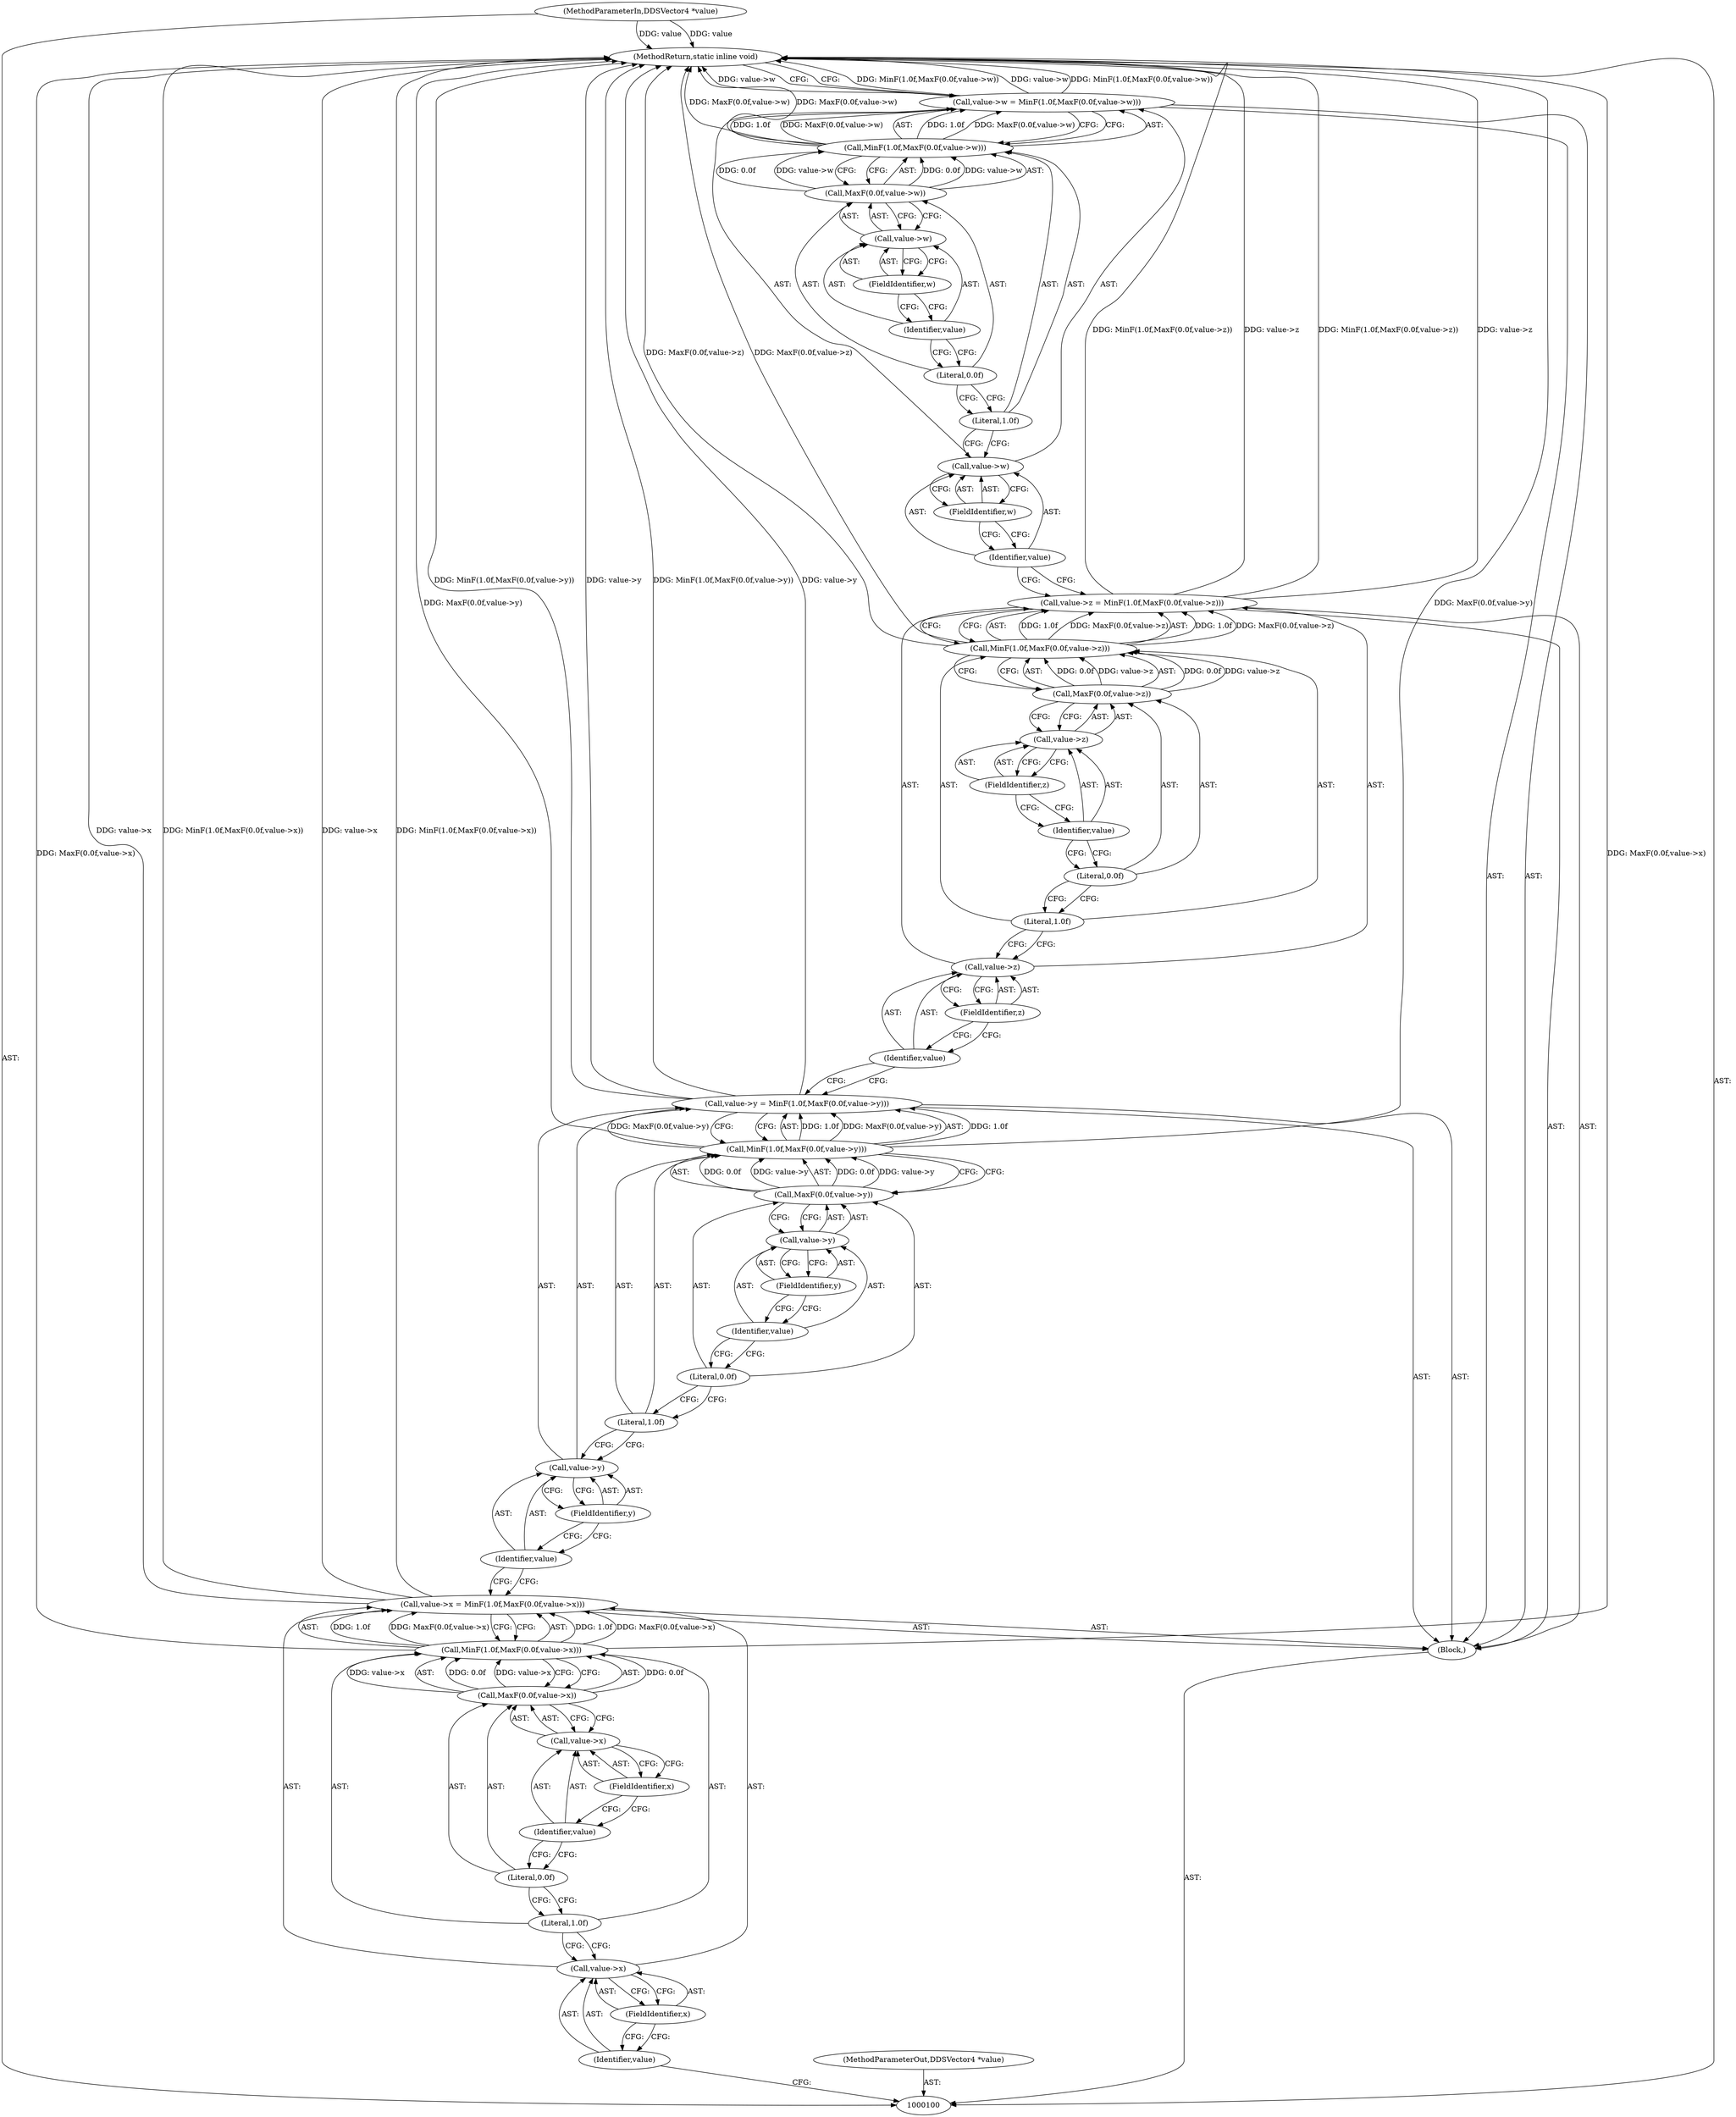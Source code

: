 digraph "1_ImageMagick_d7325bac173492b358417a0ad49fabad44447d52_7" {
"1000147" [label="(MethodReturn,static inline void)"];
"1000101" [label="(MethodParameterIn,DDSVector4 *value)"];
"1000173" [label="(MethodParameterOut,DDSVector4 *value)"];
"1000102" [label="(Block,)"];
"1000107" [label="(Call,MinF(1.0f,MaxF(0.0f,value->x)))"];
"1000108" [label="(Literal,1.0f)"];
"1000103" [label="(Call,value->x = MinF(1.0f,MaxF(0.0f,value->x)))"];
"1000104" [label="(Call,value->x)"];
"1000105" [label="(Identifier,value)"];
"1000109" [label="(Call,MaxF(0.0f,value->x))"];
"1000110" [label="(Literal,0.0f)"];
"1000111" [label="(Call,value->x)"];
"1000112" [label="(Identifier,value)"];
"1000113" [label="(FieldIdentifier,x)"];
"1000106" [label="(FieldIdentifier,x)"];
"1000118" [label="(Call,MinF(1.0f,MaxF(0.0f,value->y)))"];
"1000119" [label="(Literal,1.0f)"];
"1000114" [label="(Call,value->y = MinF(1.0f,MaxF(0.0f,value->y)))"];
"1000115" [label="(Call,value->y)"];
"1000116" [label="(Identifier,value)"];
"1000120" [label="(Call,MaxF(0.0f,value->y))"];
"1000121" [label="(Literal,0.0f)"];
"1000122" [label="(Call,value->y)"];
"1000123" [label="(Identifier,value)"];
"1000124" [label="(FieldIdentifier,y)"];
"1000117" [label="(FieldIdentifier,y)"];
"1000129" [label="(Call,MinF(1.0f,MaxF(0.0f,value->z)))"];
"1000130" [label="(Literal,1.0f)"];
"1000125" [label="(Call,value->z = MinF(1.0f,MaxF(0.0f,value->z)))"];
"1000126" [label="(Call,value->z)"];
"1000127" [label="(Identifier,value)"];
"1000131" [label="(Call,MaxF(0.0f,value->z))"];
"1000132" [label="(Literal,0.0f)"];
"1000133" [label="(Call,value->z)"];
"1000134" [label="(Identifier,value)"];
"1000135" [label="(FieldIdentifier,z)"];
"1000128" [label="(FieldIdentifier,z)"];
"1000140" [label="(Call,MinF(1.0f,MaxF(0.0f,value->w)))"];
"1000141" [label="(Literal,1.0f)"];
"1000136" [label="(Call,value->w = MinF(1.0f,MaxF(0.0f,value->w)))"];
"1000137" [label="(Call,value->w)"];
"1000138" [label="(Identifier,value)"];
"1000142" [label="(Call,MaxF(0.0f,value->w))"];
"1000143" [label="(Literal,0.0f)"];
"1000144" [label="(Call,value->w)"];
"1000145" [label="(Identifier,value)"];
"1000146" [label="(FieldIdentifier,w)"];
"1000139" [label="(FieldIdentifier,w)"];
"1000147" -> "1000100"  [label="AST: "];
"1000147" -> "1000136"  [label="CFG: "];
"1000125" -> "1000147"  [label="DDG: value->z"];
"1000125" -> "1000147"  [label="DDG: MinF(1.0f,MaxF(0.0f,value->z))"];
"1000140" -> "1000147"  [label="DDG: MaxF(0.0f,value->w)"];
"1000103" -> "1000147"  [label="DDG: MinF(1.0f,MaxF(0.0f,value->x))"];
"1000103" -> "1000147"  [label="DDG: value->x"];
"1000136" -> "1000147"  [label="DDG: MinF(1.0f,MaxF(0.0f,value->w))"];
"1000136" -> "1000147"  [label="DDG: value->w"];
"1000114" -> "1000147"  [label="DDG: value->y"];
"1000114" -> "1000147"  [label="DDG: MinF(1.0f,MaxF(0.0f,value->y))"];
"1000129" -> "1000147"  [label="DDG: MaxF(0.0f,value->z)"];
"1000101" -> "1000147"  [label="DDG: value"];
"1000118" -> "1000147"  [label="DDG: MaxF(0.0f,value->y)"];
"1000107" -> "1000147"  [label="DDG: MaxF(0.0f,value->x)"];
"1000101" -> "1000100"  [label="AST: "];
"1000101" -> "1000147"  [label="DDG: value"];
"1000173" -> "1000100"  [label="AST: "];
"1000102" -> "1000100"  [label="AST: "];
"1000103" -> "1000102"  [label="AST: "];
"1000114" -> "1000102"  [label="AST: "];
"1000125" -> "1000102"  [label="AST: "];
"1000136" -> "1000102"  [label="AST: "];
"1000107" -> "1000103"  [label="AST: "];
"1000107" -> "1000109"  [label="CFG: "];
"1000108" -> "1000107"  [label="AST: "];
"1000109" -> "1000107"  [label="AST: "];
"1000103" -> "1000107"  [label="CFG: "];
"1000107" -> "1000147"  [label="DDG: MaxF(0.0f,value->x)"];
"1000107" -> "1000103"  [label="DDG: 1.0f"];
"1000107" -> "1000103"  [label="DDG: MaxF(0.0f,value->x)"];
"1000109" -> "1000107"  [label="DDG: 0.0f"];
"1000109" -> "1000107"  [label="DDG: value->x"];
"1000108" -> "1000107"  [label="AST: "];
"1000108" -> "1000104"  [label="CFG: "];
"1000110" -> "1000108"  [label="CFG: "];
"1000103" -> "1000102"  [label="AST: "];
"1000103" -> "1000107"  [label="CFG: "];
"1000104" -> "1000103"  [label="AST: "];
"1000107" -> "1000103"  [label="AST: "];
"1000116" -> "1000103"  [label="CFG: "];
"1000103" -> "1000147"  [label="DDG: MinF(1.0f,MaxF(0.0f,value->x))"];
"1000103" -> "1000147"  [label="DDG: value->x"];
"1000107" -> "1000103"  [label="DDG: 1.0f"];
"1000107" -> "1000103"  [label="DDG: MaxF(0.0f,value->x)"];
"1000104" -> "1000103"  [label="AST: "];
"1000104" -> "1000106"  [label="CFG: "];
"1000105" -> "1000104"  [label="AST: "];
"1000106" -> "1000104"  [label="AST: "];
"1000108" -> "1000104"  [label="CFG: "];
"1000105" -> "1000104"  [label="AST: "];
"1000105" -> "1000100"  [label="CFG: "];
"1000106" -> "1000105"  [label="CFG: "];
"1000109" -> "1000107"  [label="AST: "];
"1000109" -> "1000111"  [label="CFG: "];
"1000110" -> "1000109"  [label="AST: "];
"1000111" -> "1000109"  [label="AST: "];
"1000107" -> "1000109"  [label="CFG: "];
"1000109" -> "1000107"  [label="DDG: 0.0f"];
"1000109" -> "1000107"  [label="DDG: value->x"];
"1000110" -> "1000109"  [label="AST: "];
"1000110" -> "1000108"  [label="CFG: "];
"1000112" -> "1000110"  [label="CFG: "];
"1000111" -> "1000109"  [label="AST: "];
"1000111" -> "1000113"  [label="CFG: "];
"1000112" -> "1000111"  [label="AST: "];
"1000113" -> "1000111"  [label="AST: "];
"1000109" -> "1000111"  [label="CFG: "];
"1000112" -> "1000111"  [label="AST: "];
"1000112" -> "1000110"  [label="CFG: "];
"1000113" -> "1000112"  [label="CFG: "];
"1000113" -> "1000111"  [label="AST: "];
"1000113" -> "1000112"  [label="CFG: "];
"1000111" -> "1000113"  [label="CFG: "];
"1000106" -> "1000104"  [label="AST: "];
"1000106" -> "1000105"  [label="CFG: "];
"1000104" -> "1000106"  [label="CFG: "];
"1000118" -> "1000114"  [label="AST: "];
"1000118" -> "1000120"  [label="CFG: "];
"1000119" -> "1000118"  [label="AST: "];
"1000120" -> "1000118"  [label="AST: "];
"1000114" -> "1000118"  [label="CFG: "];
"1000118" -> "1000147"  [label="DDG: MaxF(0.0f,value->y)"];
"1000118" -> "1000114"  [label="DDG: 1.0f"];
"1000118" -> "1000114"  [label="DDG: MaxF(0.0f,value->y)"];
"1000120" -> "1000118"  [label="DDG: 0.0f"];
"1000120" -> "1000118"  [label="DDG: value->y"];
"1000119" -> "1000118"  [label="AST: "];
"1000119" -> "1000115"  [label="CFG: "];
"1000121" -> "1000119"  [label="CFG: "];
"1000114" -> "1000102"  [label="AST: "];
"1000114" -> "1000118"  [label="CFG: "];
"1000115" -> "1000114"  [label="AST: "];
"1000118" -> "1000114"  [label="AST: "];
"1000127" -> "1000114"  [label="CFG: "];
"1000114" -> "1000147"  [label="DDG: value->y"];
"1000114" -> "1000147"  [label="DDG: MinF(1.0f,MaxF(0.0f,value->y))"];
"1000118" -> "1000114"  [label="DDG: 1.0f"];
"1000118" -> "1000114"  [label="DDG: MaxF(0.0f,value->y)"];
"1000115" -> "1000114"  [label="AST: "];
"1000115" -> "1000117"  [label="CFG: "];
"1000116" -> "1000115"  [label="AST: "];
"1000117" -> "1000115"  [label="AST: "];
"1000119" -> "1000115"  [label="CFG: "];
"1000116" -> "1000115"  [label="AST: "];
"1000116" -> "1000103"  [label="CFG: "];
"1000117" -> "1000116"  [label="CFG: "];
"1000120" -> "1000118"  [label="AST: "];
"1000120" -> "1000122"  [label="CFG: "];
"1000121" -> "1000120"  [label="AST: "];
"1000122" -> "1000120"  [label="AST: "];
"1000118" -> "1000120"  [label="CFG: "];
"1000120" -> "1000118"  [label="DDG: 0.0f"];
"1000120" -> "1000118"  [label="DDG: value->y"];
"1000121" -> "1000120"  [label="AST: "];
"1000121" -> "1000119"  [label="CFG: "];
"1000123" -> "1000121"  [label="CFG: "];
"1000122" -> "1000120"  [label="AST: "];
"1000122" -> "1000124"  [label="CFG: "];
"1000123" -> "1000122"  [label="AST: "];
"1000124" -> "1000122"  [label="AST: "];
"1000120" -> "1000122"  [label="CFG: "];
"1000123" -> "1000122"  [label="AST: "];
"1000123" -> "1000121"  [label="CFG: "];
"1000124" -> "1000123"  [label="CFG: "];
"1000124" -> "1000122"  [label="AST: "];
"1000124" -> "1000123"  [label="CFG: "];
"1000122" -> "1000124"  [label="CFG: "];
"1000117" -> "1000115"  [label="AST: "];
"1000117" -> "1000116"  [label="CFG: "];
"1000115" -> "1000117"  [label="CFG: "];
"1000129" -> "1000125"  [label="AST: "];
"1000129" -> "1000131"  [label="CFG: "];
"1000130" -> "1000129"  [label="AST: "];
"1000131" -> "1000129"  [label="AST: "];
"1000125" -> "1000129"  [label="CFG: "];
"1000129" -> "1000147"  [label="DDG: MaxF(0.0f,value->z)"];
"1000129" -> "1000125"  [label="DDG: 1.0f"];
"1000129" -> "1000125"  [label="DDG: MaxF(0.0f,value->z)"];
"1000131" -> "1000129"  [label="DDG: 0.0f"];
"1000131" -> "1000129"  [label="DDG: value->z"];
"1000130" -> "1000129"  [label="AST: "];
"1000130" -> "1000126"  [label="CFG: "];
"1000132" -> "1000130"  [label="CFG: "];
"1000125" -> "1000102"  [label="AST: "];
"1000125" -> "1000129"  [label="CFG: "];
"1000126" -> "1000125"  [label="AST: "];
"1000129" -> "1000125"  [label="AST: "];
"1000138" -> "1000125"  [label="CFG: "];
"1000125" -> "1000147"  [label="DDG: value->z"];
"1000125" -> "1000147"  [label="DDG: MinF(1.0f,MaxF(0.0f,value->z))"];
"1000129" -> "1000125"  [label="DDG: 1.0f"];
"1000129" -> "1000125"  [label="DDG: MaxF(0.0f,value->z)"];
"1000126" -> "1000125"  [label="AST: "];
"1000126" -> "1000128"  [label="CFG: "];
"1000127" -> "1000126"  [label="AST: "];
"1000128" -> "1000126"  [label="AST: "];
"1000130" -> "1000126"  [label="CFG: "];
"1000127" -> "1000126"  [label="AST: "];
"1000127" -> "1000114"  [label="CFG: "];
"1000128" -> "1000127"  [label="CFG: "];
"1000131" -> "1000129"  [label="AST: "];
"1000131" -> "1000133"  [label="CFG: "];
"1000132" -> "1000131"  [label="AST: "];
"1000133" -> "1000131"  [label="AST: "];
"1000129" -> "1000131"  [label="CFG: "];
"1000131" -> "1000129"  [label="DDG: 0.0f"];
"1000131" -> "1000129"  [label="DDG: value->z"];
"1000132" -> "1000131"  [label="AST: "];
"1000132" -> "1000130"  [label="CFG: "];
"1000134" -> "1000132"  [label="CFG: "];
"1000133" -> "1000131"  [label="AST: "];
"1000133" -> "1000135"  [label="CFG: "];
"1000134" -> "1000133"  [label="AST: "];
"1000135" -> "1000133"  [label="AST: "];
"1000131" -> "1000133"  [label="CFG: "];
"1000134" -> "1000133"  [label="AST: "];
"1000134" -> "1000132"  [label="CFG: "];
"1000135" -> "1000134"  [label="CFG: "];
"1000135" -> "1000133"  [label="AST: "];
"1000135" -> "1000134"  [label="CFG: "];
"1000133" -> "1000135"  [label="CFG: "];
"1000128" -> "1000126"  [label="AST: "];
"1000128" -> "1000127"  [label="CFG: "];
"1000126" -> "1000128"  [label="CFG: "];
"1000140" -> "1000136"  [label="AST: "];
"1000140" -> "1000142"  [label="CFG: "];
"1000141" -> "1000140"  [label="AST: "];
"1000142" -> "1000140"  [label="AST: "];
"1000136" -> "1000140"  [label="CFG: "];
"1000140" -> "1000147"  [label="DDG: MaxF(0.0f,value->w)"];
"1000140" -> "1000136"  [label="DDG: 1.0f"];
"1000140" -> "1000136"  [label="DDG: MaxF(0.0f,value->w)"];
"1000142" -> "1000140"  [label="DDG: 0.0f"];
"1000142" -> "1000140"  [label="DDG: value->w"];
"1000141" -> "1000140"  [label="AST: "];
"1000141" -> "1000137"  [label="CFG: "];
"1000143" -> "1000141"  [label="CFG: "];
"1000136" -> "1000102"  [label="AST: "];
"1000136" -> "1000140"  [label="CFG: "];
"1000137" -> "1000136"  [label="AST: "];
"1000140" -> "1000136"  [label="AST: "];
"1000147" -> "1000136"  [label="CFG: "];
"1000136" -> "1000147"  [label="DDG: MinF(1.0f,MaxF(0.0f,value->w))"];
"1000136" -> "1000147"  [label="DDG: value->w"];
"1000140" -> "1000136"  [label="DDG: 1.0f"];
"1000140" -> "1000136"  [label="DDG: MaxF(0.0f,value->w)"];
"1000137" -> "1000136"  [label="AST: "];
"1000137" -> "1000139"  [label="CFG: "];
"1000138" -> "1000137"  [label="AST: "];
"1000139" -> "1000137"  [label="AST: "];
"1000141" -> "1000137"  [label="CFG: "];
"1000138" -> "1000137"  [label="AST: "];
"1000138" -> "1000125"  [label="CFG: "];
"1000139" -> "1000138"  [label="CFG: "];
"1000142" -> "1000140"  [label="AST: "];
"1000142" -> "1000144"  [label="CFG: "];
"1000143" -> "1000142"  [label="AST: "];
"1000144" -> "1000142"  [label="AST: "];
"1000140" -> "1000142"  [label="CFG: "];
"1000142" -> "1000140"  [label="DDG: 0.0f"];
"1000142" -> "1000140"  [label="DDG: value->w"];
"1000143" -> "1000142"  [label="AST: "];
"1000143" -> "1000141"  [label="CFG: "];
"1000145" -> "1000143"  [label="CFG: "];
"1000144" -> "1000142"  [label="AST: "];
"1000144" -> "1000146"  [label="CFG: "];
"1000145" -> "1000144"  [label="AST: "];
"1000146" -> "1000144"  [label="AST: "];
"1000142" -> "1000144"  [label="CFG: "];
"1000145" -> "1000144"  [label="AST: "];
"1000145" -> "1000143"  [label="CFG: "];
"1000146" -> "1000145"  [label="CFG: "];
"1000146" -> "1000144"  [label="AST: "];
"1000146" -> "1000145"  [label="CFG: "];
"1000144" -> "1000146"  [label="CFG: "];
"1000139" -> "1000137"  [label="AST: "];
"1000139" -> "1000138"  [label="CFG: "];
"1000137" -> "1000139"  [label="CFG: "];
}
